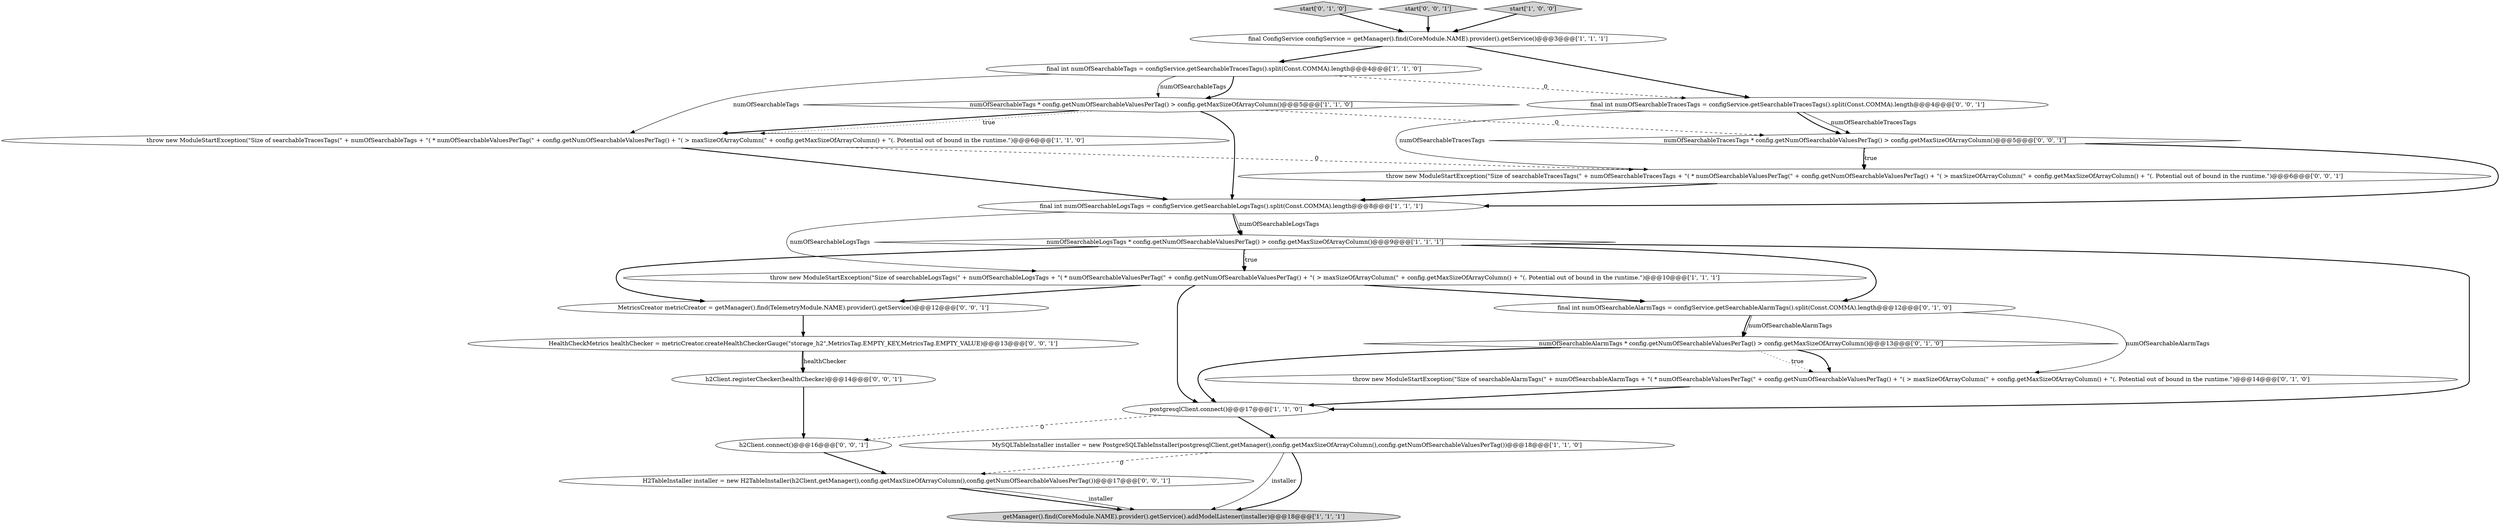 digraph {
23 [style = filled, label = "H2TableInstaller installer = new H2TableInstaller(h2Client,getManager(),config.getMaxSizeOfArrayColumn(),config.getNumOfSearchableValuesPerTag())@@@17@@@['0', '0', '1']", fillcolor = white, shape = ellipse image = "AAA0AAABBB3BBB"];
18 [style = filled, label = "HealthCheckMetrics healthChecker = metricCreator.createHealthCheckerGauge(\"storage_h2\",MetricsTag.EMPTY_KEY,MetricsTag.EMPTY_VALUE)@@@13@@@['0', '0', '1']", fillcolor = white, shape = ellipse image = "AAA0AAABBB3BBB"];
16 [style = filled, label = "numOfSearchableTracesTags * config.getNumOfSearchableValuesPerTag() > config.getMaxSizeOfArrayColumn()@@@5@@@['0', '0', '1']", fillcolor = white, shape = diamond image = "AAA0AAABBB3BBB"];
3 [style = filled, label = "throw new ModuleStartException(\"Size of searchableLogsTags(\" + numOfSearchableLogsTags + \"( * numOfSearchableValuesPerTag(\" + config.getNumOfSearchableValuesPerTag() + \"( > maxSizeOfArrayColumn(\" + config.getMaxSizeOfArrayColumn() + \"(. Potential out of bound in the runtime.\")@@@10@@@['1', '1', '1']", fillcolor = white, shape = ellipse image = "AAA0AAABBB1BBB"];
5 [style = filled, label = "final int numOfSearchableTags = configService.getSearchableTracesTags().split(Const.COMMA).length@@@4@@@['1', '1', '0']", fillcolor = white, shape = ellipse image = "AAA0AAABBB1BBB"];
21 [style = filled, label = "h2Client.connect()@@@16@@@['0', '0', '1']", fillcolor = white, shape = ellipse image = "AAA0AAABBB3BBB"];
13 [style = filled, label = "start['0', '1', '0']", fillcolor = lightgray, shape = diamond image = "AAA0AAABBB2BBB"];
11 [style = filled, label = "numOfSearchableAlarmTags * config.getNumOfSearchableValuesPerTag() > config.getMaxSizeOfArrayColumn()@@@13@@@['0', '1', '0']", fillcolor = white, shape = diamond image = "AAA1AAABBB2BBB"];
1 [style = filled, label = "postgresqlClient.connect()@@@17@@@['1', '1', '0']", fillcolor = white, shape = ellipse image = "AAA0AAABBB1BBB"];
12 [style = filled, label = "throw new ModuleStartException(\"Size of searchableAlarmTags(\" + numOfSearchableAlarmTags + \"( * numOfSearchableValuesPerTag(\" + config.getNumOfSearchableValuesPerTag() + \"( > maxSizeOfArrayColumn(\" + config.getMaxSizeOfArrayColumn() + \"(. Potential out of bound in the runtime.\")@@@14@@@['0', '1', '0']", fillcolor = white, shape = ellipse image = "AAA1AAABBB2BBB"];
19 [style = filled, label = "final int numOfSearchableTracesTags = configService.getSearchableTracesTags().split(Const.COMMA).length@@@4@@@['0', '0', '1']", fillcolor = white, shape = ellipse image = "AAA0AAABBB3BBB"];
14 [style = filled, label = "final int numOfSearchableAlarmTags = configService.getSearchableAlarmTags().split(Const.COMMA).length@@@12@@@['0', '1', '0']", fillcolor = white, shape = ellipse image = "AAA1AAABBB2BBB"];
8 [style = filled, label = "MySQLTableInstaller installer = new PostgreSQLTableInstaller(postgresqlClient,getManager(),config.getMaxSizeOfArrayColumn(),config.getNumOfSearchableValuesPerTag())@@@18@@@['1', '1', '0']", fillcolor = white, shape = ellipse image = "AAA0AAABBB1BBB"];
7 [style = filled, label = "final ConfigService configService = getManager().find(CoreModule.NAME).provider().getService()@@@3@@@['1', '1', '1']", fillcolor = white, shape = ellipse image = "AAA0AAABBB1BBB"];
17 [style = filled, label = "start['0', '0', '1']", fillcolor = lightgray, shape = diamond image = "AAA0AAABBB3BBB"];
0 [style = filled, label = "throw new ModuleStartException(\"Size of searchableTracesTags(\" + numOfSearchableTags + \"( * numOfSearchableValuesPerTag(\" + config.getNumOfSearchableValuesPerTag() + \"( > maxSizeOfArrayColumn(\" + config.getMaxSizeOfArrayColumn() + \"(. Potential out of bound in the runtime.\")@@@6@@@['1', '1', '0']", fillcolor = white, shape = ellipse image = "AAA0AAABBB1BBB"];
22 [style = filled, label = "throw new ModuleStartException(\"Size of searchableTracesTags(\" + numOfSearchableTracesTags + \"( * numOfSearchableValuesPerTag(\" + config.getNumOfSearchableValuesPerTag() + \"( > maxSizeOfArrayColumn(\" + config.getMaxSizeOfArrayColumn() + \"(. Potential out of bound in the runtime.\")@@@6@@@['0', '0', '1']", fillcolor = white, shape = ellipse image = "AAA0AAABBB3BBB"];
4 [style = filled, label = "numOfSearchableLogsTags * config.getNumOfSearchableValuesPerTag() > config.getMaxSizeOfArrayColumn()@@@9@@@['1', '1', '1']", fillcolor = white, shape = diamond image = "AAA0AAABBB1BBB"];
6 [style = filled, label = "final int numOfSearchableLogsTags = configService.getSearchableLogsTags().split(Const.COMMA).length@@@8@@@['1', '1', '1']", fillcolor = white, shape = ellipse image = "AAA0AAABBB1BBB"];
2 [style = filled, label = "numOfSearchableTags * config.getNumOfSearchableValuesPerTag() > config.getMaxSizeOfArrayColumn()@@@5@@@['1', '1', '0']", fillcolor = white, shape = diamond image = "AAA0AAABBB1BBB"];
10 [style = filled, label = "getManager().find(CoreModule.NAME).provider().getService().addModelListener(installer)@@@18@@@['1', '1', '1']", fillcolor = lightgray, shape = ellipse image = "AAA0AAABBB1BBB"];
20 [style = filled, label = "MetricsCreator metricCreator = getManager().find(TelemetryModule.NAME).provider().getService()@@@12@@@['0', '0', '1']", fillcolor = white, shape = ellipse image = "AAA0AAABBB3BBB"];
15 [style = filled, label = "h2Client.registerChecker(healthChecker)@@@14@@@['0', '0', '1']", fillcolor = white, shape = ellipse image = "AAA0AAABBB3BBB"];
9 [style = filled, label = "start['1', '0', '0']", fillcolor = lightgray, shape = diamond image = "AAA0AAABBB1BBB"];
5->2 [style = bold, label=""];
0->6 [style = bold, label=""];
16->22 [style = dotted, label="true"];
3->14 [style = bold, label=""];
13->7 [style = bold, label=""];
11->12 [style = bold, label=""];
6->4 [style = bold, label=""];
4->3 [style = dotted, label="true"];
11->12 [style = dotted, label="true"];
23->10 [style = bold, label=""];
22->6 [style = bold, label=""];
19->16 [style = solid, label="numOfSearchableTracesTags"];
5->0 [style = solid, label="numOfSearchableTags"];
6->3 [style = solid, label="numOfSearchableLogsTags"];
20->18 [style = bold, label=""];
23->10 [style = solid, label="installer"];
1->8 [style = bold, label=""];
12->1 [style = bold, label=""];
1->21 [style = dashed, label="0"];
11->1 [style = bold, label=""];
15->21 [style = bold, label=""];
16->22 [style = bold, label=""];
5->19 [style = dashed, label="0"];
19->22 [style = solid, label="numOfSearchableTracesTags"];
14->11 [style = bold, label=""];
4->20 [style = bold, label=""];
3->20 [style = bold, label=""];
3->1 [style = bold, label=""];
4->1 [style = bold, label=""];
8->23 [style = dashed, label="0"];
19->16 [style = bold, label=""];
14->11 [style = solid, label="numOfSearchableAlarmTags"];
2->16 [style = dashed, label="0"];
8->10 [style = solid, label="installer"];
18->15 [style = bold, label=""];
16->6 [style = bold, label=""];
6->4 [style = solid, label="numOfSearchableLogsTags"];
4->14 [style = bold, label=""];
7->5 [style = bold, label=""];
2->6 [style = bold, label=""];
2->0 [style = bold, label=""];
7->19 [style = bold, label=""];
2->0 [style = dotted, label="true"];
17->7 [style = bold, label=""];
21->23 [style = bold, label=""];
4->3 [style = bold, label=""];
0->22 [style = dashed, label="0"];
5->2 [style = solid, label="numOfSearchableTags"];
8->10 [style = bold, label=""];
14->12 [style = solid, label="numOfSearchableAlarmTags"];
18->15 [style = solid, label="healthChecker"];
9->7 [style = bold, label=""];
}
